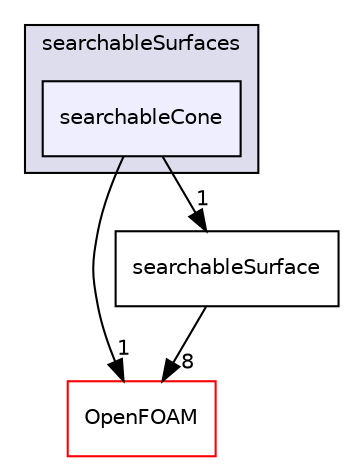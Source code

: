digraph "src/meshTools/searchableSurfaces/searchableCone" {
  bgcolor=transparent;
  compound=true
  node [ fontsize="10", fontname="Helvetica"];
  edge [ labelfontsize="10", labelfontname="Helvetica"];
  subgraph clusterdir_fdba7555f757b9c8126275cbaccc3a14 {
    graph [ bgcolor="#ddddee", pencolor="black", label="searchableSurfaces" fontname="Helvetica", fontsize="10", URL="dir_fdba7555f757b9c8126275cbaccc3a14.html"]
  dir_b05f4a0c0bacfbfd4458423558ecbc9a [shape=box, label="searchableCone", style="filled", fillcolor="#eeeeff", pencolor="black", URL="dir_b05f4a0c0bacfbfd4458423558ecbc9a.html"];
  }
  dir_c5473ff19b20e6ec4dfe5c310b3778a8 [shape=box label="OpenFOAM" color="red" URL="dir_c5473ff19b20e6ec4dfe5c310b3778a8.html"];
  dir_2c0c1e46bbc9d953f93a672220dabf55 [shape=box label="searchableSurface" URL="dir_2c0c1e46bbc9d953f93a672220dabf55.html"];
  dir_b05f4a0c0bacfbfd4458423558ecbc9a->dir_c5473ff19b20e6ec4dfe5c310b3778a8 [headlabel="1", labeldistance=1.5 headhref="dir_002036_002151.html"];
  dir_b05f4a0c0bacfbfd4458423558ecbc9a->dir_2c0c1e46bbc9d953f93a672220dabf55 [headlabel="1", labeldistance=1.5 headhref="dir_002036_002044.html"];
  dir_2c0c1e46bbc9d953f93a672220dabf55->dir_c5473ff19b20e6ec4dfe5c310b3778a8 [headlabel="8", labeldistance=1.5 headhref="dir_002044_002151.html"];
}
